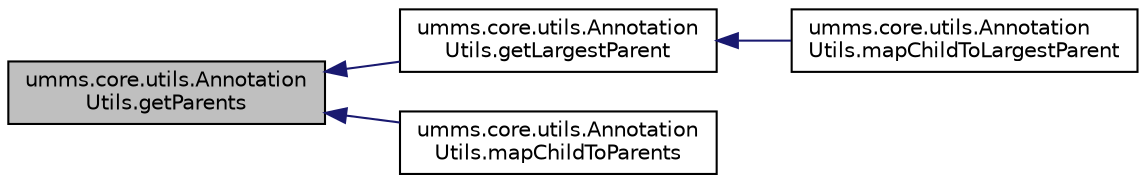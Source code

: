 digraph "umms.core.utils.AnnotationUtils.getParents"
{
  edge [fontname="Helvetica",fontsize="10",labelfontname="Helvetica",labelfontsize="10"];
  node [fontname="Helvetica",fontsize="10",shape=record];
  rankdir="LR";
  Node1 [label="umms.core.utils.Annotation\lUtils.getParents",height=0.2,width=0.4,color="black", fillcolor="grey75", style="filled" fontcolor="black"];
  Node1 -> Node2 [dir="back",color="midnightblue",fontsize="10",style="solid"];
  Node2 [label="umms.core.utils.Annotation\lUtils.getLargestParent",height=0.2,width=0.4,color="black", fillcolor="white", style="filled",URL="$classumms_1_1core_1_1utils_1_1_annotation_utils.html#adef9249ccd39f5aa8d2fed2b91e3dcc8"];
  Node2 -> Node3 [dir="back",color="midnightblue",fontsize="10",style="solid"];
  Node3 [label="umms.core.utils.Annotation\lUtils.mapChildToLargestParent",height=0.2,width=0.4,color="black", fillcolor="white", style="filled",URL="$classumms_1_1core_1_1utils_1_1_annotation_utils.html#ac8303f589525602b8a1d740ba6b05b30"];
  Node1 -> Node4 [dir="back",color="midnightblue",fontsize="10",style="solid"];
  Node4 [label="umms.core.utils.Annotation\lUtils.mapChildToParents",height=0.2,width=0.4,color="black", fillcolor="white", style="filled",URL="$classumms_1_1core_1_1utils_1_1_annotation_utils.html#ae306f1081d2c5548bf9c320952cd8f68"];
}
